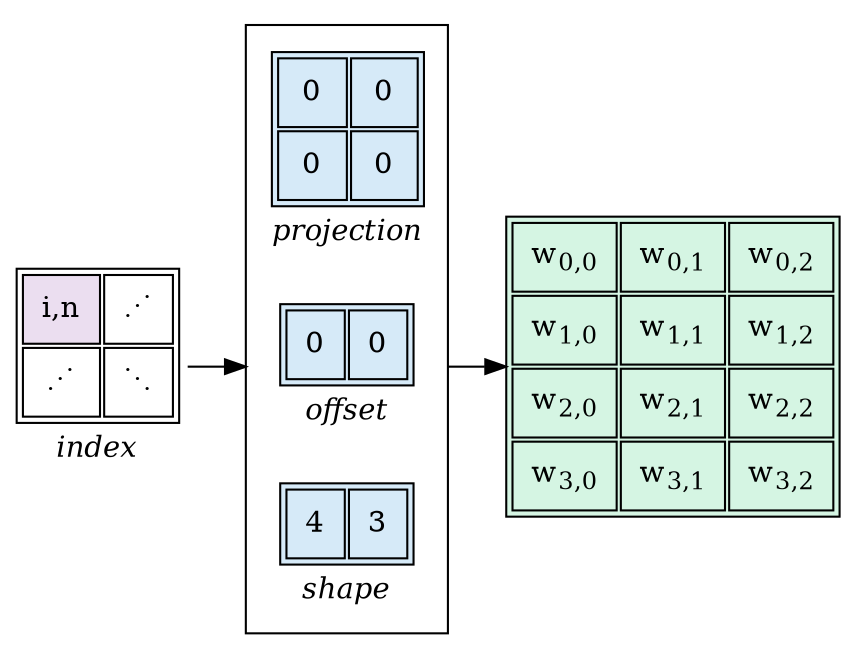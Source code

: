 digraph G {
  rankdir=LR;
  compound=true;

  subgraph cluster_zproj {
  proj [
    shape="plain",
    label=<
        <table border="0">
    <tr><td>
      <table bgcolor="#D6EAF8" cellpadding="8">
        <tr>
          <td>0</td>
          <td>0</td>
          </tr>
        <tr>
          <td>0</td>
          <td>0</td>
          </tr>
        </table>
          </td></tr>
    <tr><td><i>projection</i></td></tr>
          </table>
    >,
  ];

  offset [
    shape="plain",
    label=<
        <table border="0">
    <tr><td>
      <table bgcolor="#D6EAF8" cellpadding="8">
        <tr>
          <td>0</td>
          <td>0</td>
          </tr>
        </table>
          </td></tr>
    <tr><td><i>offset</i></td></tr>
          </table>
    >,
  ];

  rshape [
    shape="plain",
    label=<
        <table border="0">
    <tr><td>
      <table bgcolor="#D6EAF8" cellpadding="8">
        <tr>
          <td>4</td>
          <td>3</td>
          </tr>
        </table>
          </td></tr>
    <tr><td><i>shape</i></td></tr>
          </table>
    >,
  ];

  }

  W [
      shape="plain",
      label=<
      <table bgcolor="#D5F5E3" cellpadding="8">
          <tr>
              <td>w<sub>0,0</sub></td>
              <td>w<sub>0,1</sub></td>
              <td>w<sub>0,2</sub></td>
              </tr>
          <tr>
              <td>w<sub>1,0</sub></td>
              <td>w<sub>1,1</sub></td>
              <td>w<sub>1,2</sub></td>
              </tr>
          <tr>
              <td>w<sub>2,0</sub></td>
              <td>w<sub>2,1</sub></td>
              <td>w<sub>2,2</sub></td>
              </tr>
          <tr>
              <td>w<sub>3,0</sub></td>
              <td>w<sub>3,1</sub></td>
              <td>w<sub>3,2</sub></td>
              </tr>
          </table>
      >,
  ];

  idx [
    shape="plain",
    label=<
        <table border="0">
    <tr><td>
      <table cellpadding="8">
        <tr>
          <td bgcolor="#EBDEF0">i,n</td>
          <td>⋰</td>
          </tr>
        <tr>
          <td>⋰</td>
          <td>⋱</td>
          </tr>
        </table>
          </td></tr>
    <tr><td><i>index</i></td></tr>
          </table>
    >,
  ];

  idx -> offset [lhead=cluster_zproj];
  offset -> W [ltail=cluster_zproj];
}
